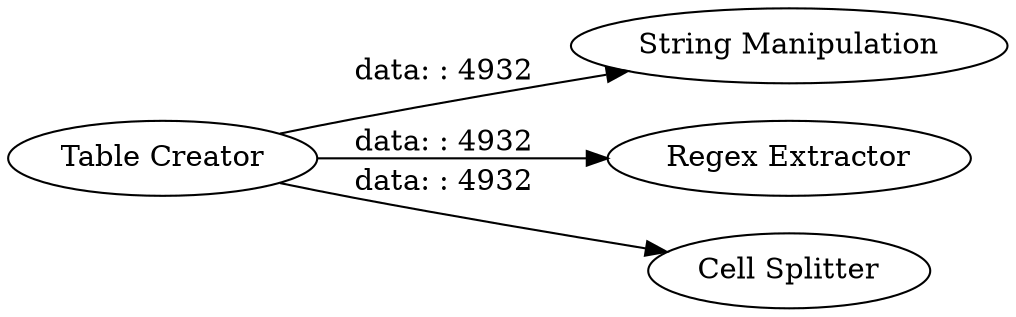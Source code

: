 digraph {
	"779969026090161551_2" [label="Table Creator"]
	"779969026090161551_4" [label="String Manipulation"]
	"779969026090161551_1" [label="Regex Extractor"]
	"779969026090161551_3" [label="Cell Splitter"]
	"779969026090161551_2" -> "779969026090161551_3" [label="data: : 4932"]
	"779969026090161551_2" -> "779969026090161551_4" [label="data: : 4932"]
	"779969026090161551_2" -> "779969026090161551_1" [label="data: : 4932"]
	rankdir=LR
}
